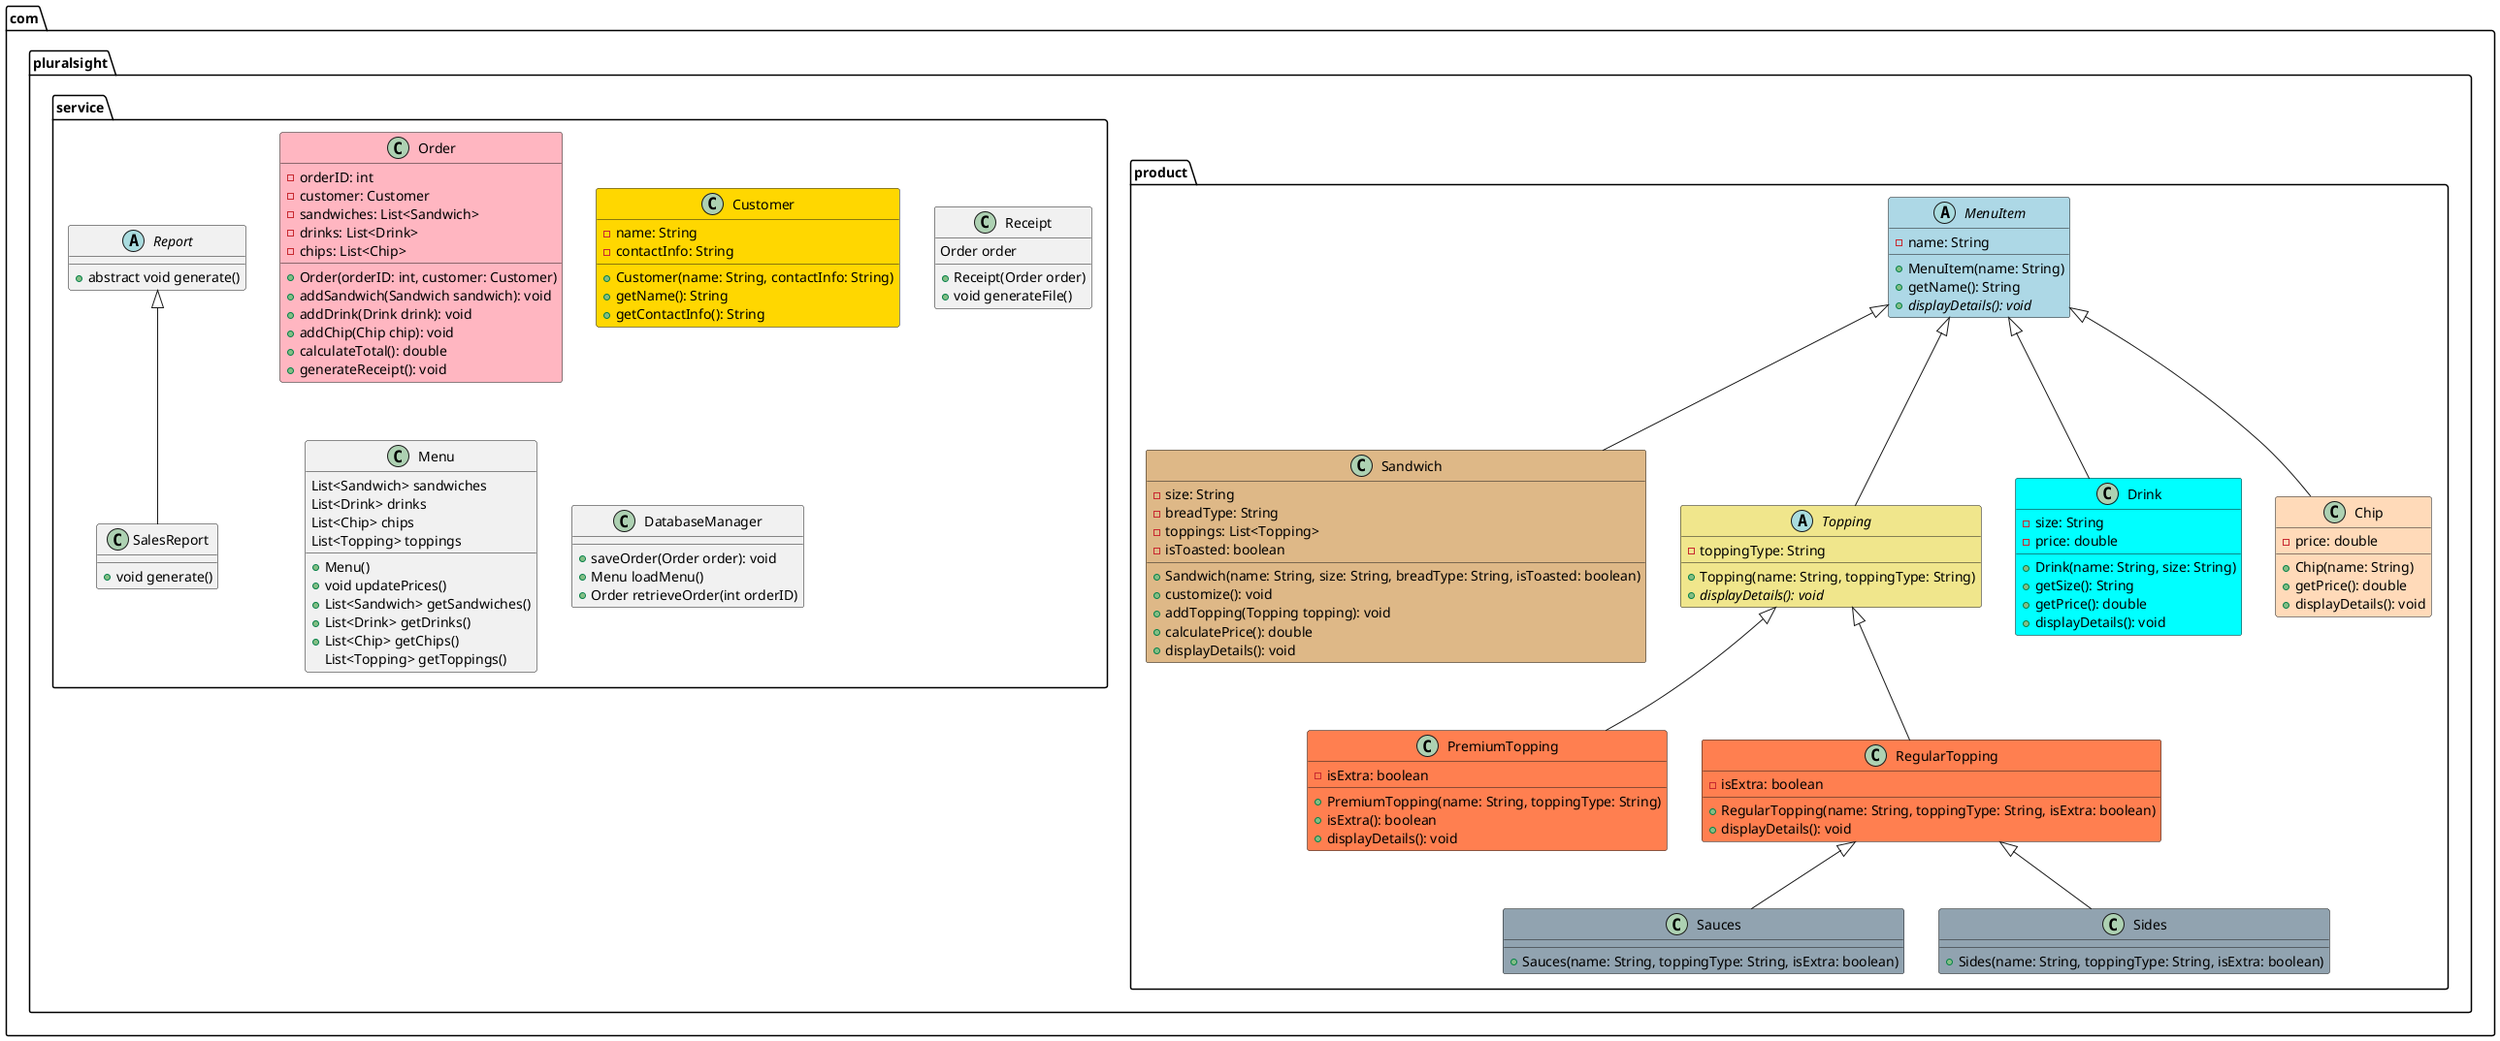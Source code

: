 @startuml
package com.pluralsight{

package com.pluralsight.product{

abstract class MenuItem #lightblue{
-name: String

+MenuItem(name: String)
+getName(): String
+{abstract} displayDetails(): void

}

class Sandwich #DEB887 extends MenuItem{
-size: String
-breadType: String
-toppings: List<Topping>
-isToasted: boolean

+Sandwich(name: String, size: String, breadType: String, isToasted: boolean)
+customize(): void
+addTopping(Topping topping): void
+calculatePrice(): double
+displayDetails(): void
}

abstract class Topping #F0E68C extends MenuItem {
-toppingType: String
+Topping(name: String, toppingType: String)
+{abstract} displayDetails(): void
}

class Drink #00FFFF extends MenuItem {
-size: String
-price: double

+Drink(name: String, size: String)
+getSize(): String
+getPrice(): double
+displayDetails(): void
}

class Chip #FFDAB9 extends MenuItem {
-price: double

+Chip(name: String)
+getPrice(): double
+displayDetails(): void
}


class PremiumTopping #FF7F50 extends Topping {
-isExtra: boolean
+PremiumTopping(name: String, toppingType: String)
+isExtra(): boolean
+displayDetails(): void
}

class RegularTopping #FF7F50 extends Topping {
-isExtra: boolean
+RegularTopping(name: String, toppingType: String, isExtra: boolean)
+displayDetails(): void
}

class Sauces #91A3B0 extends RegularTopping{

+Sauces(name: String, toppingType: String, isExtra: boolean)

}

class Sides #91A3B0 extends RegularTopping{

+Sides(name: String, toppingType: String, isExtra: boolean)
}


}

package com.pluralsight.service{

class Order #FFB6C1 {
-orderID: int
-customer: Customer
-sandwiches: List<Sandwich>
-drinks: List<Drink>
-chips: List<Chip>

+Order(orderID: int, customer: Customer)
+addSandwich(Sandwich sandwich): void
+addDrink(Drink drink): void
+addChip(Chip chip): void
+calculateTotal(): double
+generateReceipt(): void
}

class Customer #FFD700{
-name: String
-contactInfo: String

+Customer(name: String, contactInfo: String)
+getName(): String
+getContactInfo(): String
}

abstract class Report {
+abstract void generate()
}


class Receipt {
Order order

+Receipt(Order order)
+void generateFile()
}

class SalesReport extends Report {
+void generate()
}

class Menu {
List<Sandwich> sandwiches
List<Drink> drinks
List<Chip> chips
List<Topping> toppings

+ Menu()
+void updatePrices()
+List<Sandwich> getSandwiches()
+List<Drink> getDrinks()
+List<Chip> getChips()
List<Topping> getToppings()
}

class DatabaseManager {
+saveOrder(Order order): void
+Menu loadMenu()
+Order retrieveOrder(int orderID)
}


}

}


@enduml
